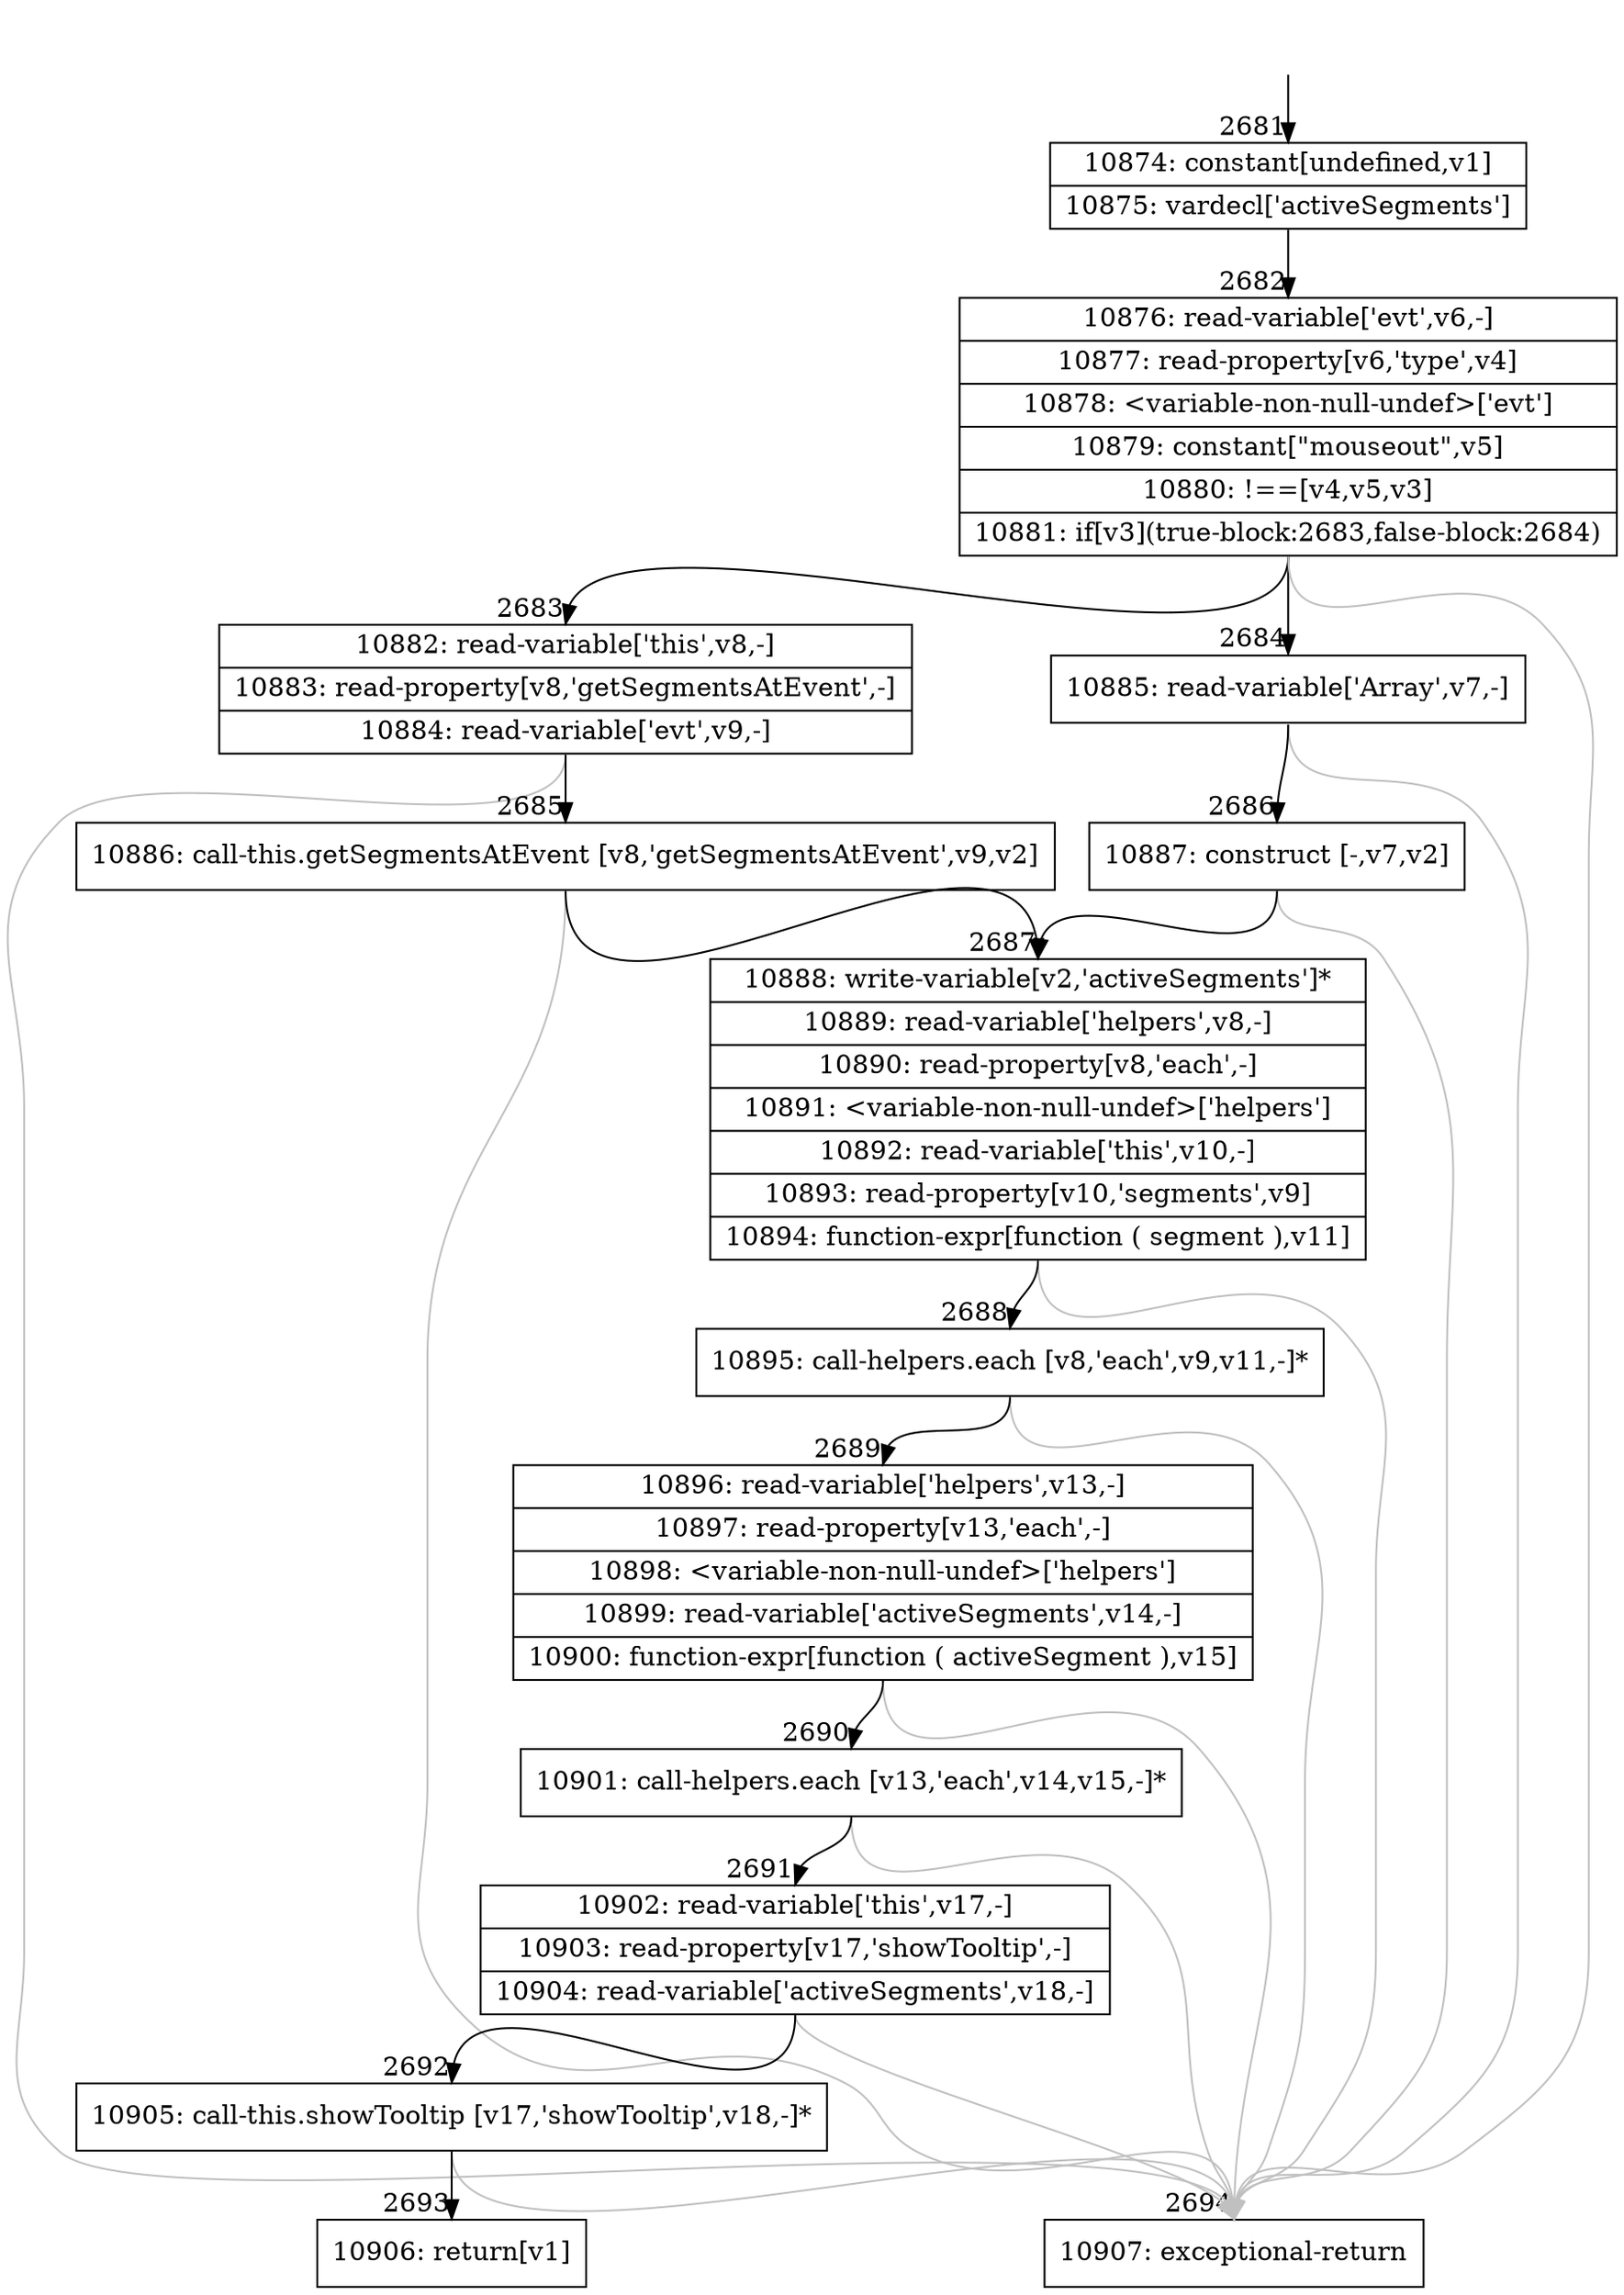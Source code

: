 digraph {
rankdir="TD"
BB_entry254[shape=none,label=""];
BB_entry254 -> BB2681 [tailport=s, headport=n, headlabel="    2681"]
BB2681 [shape=record label="{10874: constant[undefined,v1]|10875: vardecl['activeSegments']}" ] 
BB2681 -> BB2682 [tailport=s, headport=n, headlabel="      2682"]
BB2682 [shape=record label="{10876: read-variable['evt',v6,-]|10877: read-property[v6,'type',v4]|10878: \<variable-non-null-undef\>['evt']|10879: constant[\"mouseout\",v5]|10880: !==[v4,v5,v3]|10881: if[v3](true-block:2683,false-block:2684)}" ] 
BB2682 -> BB2683 [tailport=s, headport=n, headlabel="      2683"]
BB2682 -> BB2684 [tailport=s, headport=n, headlabel="      2684"]
BB2682 -> BB2694 [tailport=s, headport=n, color=gray, headlabel="      2694"]
BB2683 [shape=record label="{10882: read-variable['this',v8,-]|10883: read-property[v8,'getSegmentsAtEvent',-]|10884: read-variable['evt',v9,-]}" ] 
BB2683 -> BB2685 [tailport=s, headport=n, headlabel="      2685"]
BB2683 -> BB2694 [tailport=s, headport=n, color=gray]
BB2684 [shape=record label="{10885: read-variable['Array',v7,-]}" ] 
BB2684 -> BB2686 [tailport=s, headport=n, headlabel="      2686"]
BB2684 -> BB2694 [tailport=s, headport=n, color=gray]
BB2685 [shape=record label="{10886: call-this.getSegmentsAtEvent [v8,'getSegmentsAtEvent',v9,v2]}" ] 
BB2685 -> BB2687 [tailport=s, headport=n, headlabel="      2687"]
BB2685 -> BB2694 [tailport=s, headport=n, color=gray]
BB2686 [shape=record label="{10887: construct [-,v7,v2]}" ] 
BB2686 -> BB2687 [tailport=s, headport=n]
BB2686 -> BB2694 [tailport=s, headport=n, color=gray]
BB2687 [shape=record label="{10888: write-variable[v2,'activeSegments']*|10889: read-variable['helpers',v8,-]|10890: read-property[v8,'each',-]|10891: \<variable-non-null-undef\>['helpers']|10892: read-variable['this',v10,-]|10893: read-property[v10,'segments',v9]|10894: function-expr[function ( segment ),v11]}" ] 
BB2687 -> BB2688 [tailport=s, headport=n, headlabel="      2688"]
BB2687 -> BB2694 [tailport=s, headport=n, color=gray]
BB2688 [shape=record label="{10895: call-helpers.each [v8,'each',v9,v11,-]*}" ] 
BB2688 -> BB2689 [tailport=s, headport=n, headlabel="      2689"]
BB2688 -> BB2694 [tailport=s, headport=n, color=gray]
BB2689 [shape=record label="{10896: read-variable['helpers',v13,-]|10897: read-property[v13,'each',-]|10898: \<variable-non-null-undef\>['helpers']|10899: read-variable['activeSegments',v14,-]|10900: function-expr[function ( activeSegment ),v15]}" ] 
BB2689 -> BB2690 [tailport=s, headport=n, headlabel="      2690"]
BB2689 -> BB2694 [tailport=s, headport=n, color=gray]
BB2690 [shape=record label="{10901: call-helpers.each [v13,'each',v14,v15,-]*}" ] 
BB2690 -> BB2691 [tailport=s, headport=n, headlabel="      2691"]
BB2690 -> BB2694 [tailport=s, headport=n, color=gray]
BB2691 [shape=record label="{10902: read-variable['this',v17,-]|10903: read-property[v17,'showTooltip',-]|10904: read-variable['activeSegments',v18,-]}" ] 
BB2691 -> BB2692 [tailport=s, headport=n, headlabel="      2692"]
BB2691 -> BB2694 [tailport=s, headport=n, color=gray]
BB2692 [shape=record label="{10905: call-this.showTooltip [v17,'showTooltip',v18,-]*}" ] 
BB2692 -> BB2693 [tailport=s, headport=n, headlabel="      2693"]
BB2692 -> BB2694 [tailport=s, headport=n, color=gray]
BB2693 [shape=record label="{10906: return[v1]}" ] 
BB2694 [shape=record label="{10907: exceptional-return}" ] 
//#$~ 2998
}
